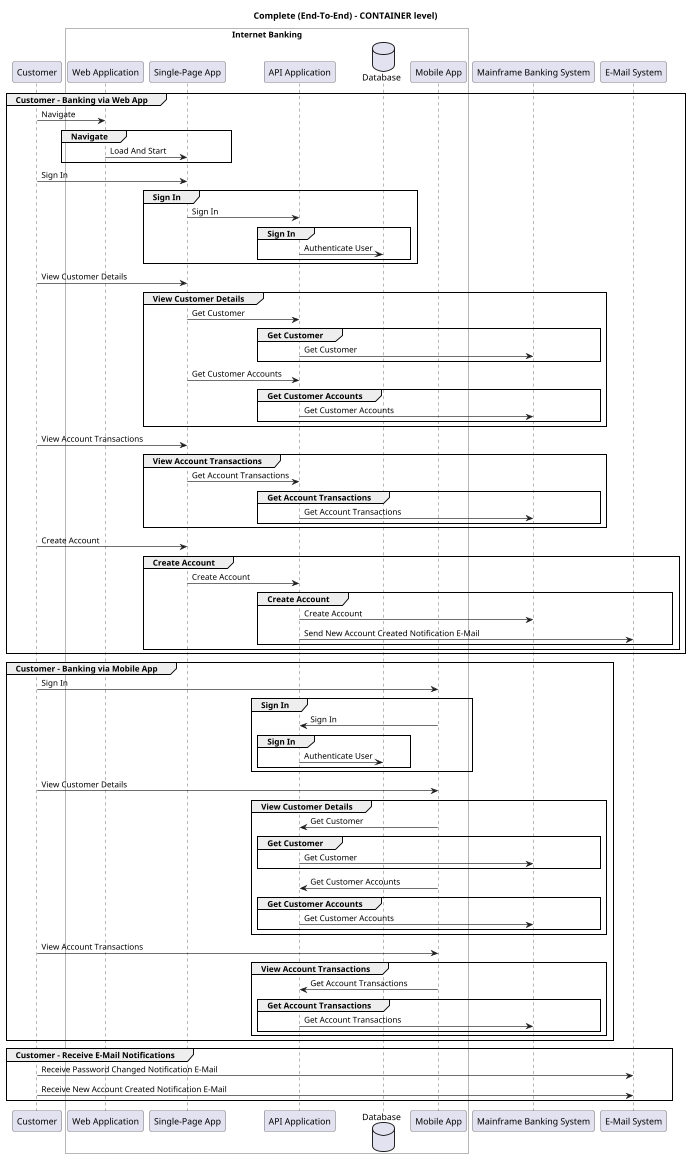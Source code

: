 @startuml
skinparam dpi 60

title Complete (End-To-End) - CONTAINER level)

participant "Customer" as BigBankPlc.Actors.Customer

box "Internet Banking" #White
    participant "Web Application" as BigBankPlc.SoftwareSystems.InternetBanking.Containers.WebApplication
    participant "Single-Page App" as BigBankPlc.SoftwareSystems.InternetBanking.Containers.SinglePageApp
    participant "API Application" as BigBankPlc.SoftwareSystems.InternetBanking.Containers.APIApplication
    database "Database" as BigBankPlc.SoftwareSystems.InternetBanking.Containers.Database
    participant "Mobile App" as BigBankPlc.SoftwareSystems.InternetBanking.Containers.MobileApp
end box

participant "Mainframe Banking System" as BigBankPlc.SoftwareSystems.MainframeBankingSystem
participant "E-Mail System" as BigBankPlc.SoftwareSystems.EMailSystem

group Customer - Banking via Web App
BigBankPlc.Actors.Customer -> BigBankPlc.SoftwareSystems.InternetBanking.Containers.WebApplication : Navigate
group Navigate
BigBankPlc.SoftwareSystems.InternetBanking.Containers.WebApplication -> BigBankPlc.SoftwareSystems.InternetBanking.Containers.SinglePageApp : Load And Start
end
BigBankPlc.Actors.Customer -> BigBankPlc.SoftwareSystems.InternetBanking.Containers.SinglePageApp : Sign In
group Sign In
BigBankPlc.SoftwareSystems.InternetBanking.Containers.SinglePageApp -> BigBankPlc.SoftwareSystems.InternetBanking.Containers.APIApplication : Sign In
group Sign In
BigBankPlc.SoftwareSystems.InternetBanking.Containers.APIApplication -> BigBankPlc.SoftwareSystems.InternetBanking.Containers.Database : Authenticate User
end
end
BigBankPlc.Actors.Customer -> BigBankPlc.SoftwareSystems.InternetBanking.Containers.SinglePageApp : View Customer Details
group View Customer Details
BigBankPlc.SoftwareSystems.InternetBanking.Containers.SinglePageApp -> BigBankPlc.SoftwareSystems.InternetBanking.Containers.APIApplication : Get Customer
group Get Customer
BigBankPlc.SoftwareSystems.InternetBanking.Containers.APIApplication -> BigBankPlc.SoftwareSystems.MainframeBankingSystem : Get Customer
end
BigBankPlc.SoftwareSystems.InternetBanking.Containers.SinglePageApp -> BigBankPlc.SoftwareSystems.InternetBanking.Containers.APIApplication : Get Customer Accounts
group Get Customer Accounts
BigBankPlc.SoftwareSystems.InternetBanking.Containers.APIApplication -> BigBankPlc.SoftwareSystems.MainframeBankingSystem : Get Customer Accounts
end
end
BigBankPlc.Actors.Customer -> BigBankPlc.SoftwareSystems.InternetBanking.Containers.SinglePageApp : View Account Transactions
group View Account Transactions
BigBankPlc.SoftwareSystems.InternetBanking.Containers.SinglePageApp -> BigBankPlc.SoftwareSystems.InternetBanking.Containers.APIApplication : Get Account Transactions
group Get Account Transactions
BigBankPlc.SoftwareSystems.InternetBanking.Containers.APIApplication -> BigBankPlc.SoftwareSystems.MainframeBankingSystem : Get Account Transactions
end
end
BigBankPlc.Actors.Customer -> BigBankPlc.SoftwareSystems.InternetBanking.Containers.SinglePageApp : Create Account
group Create Account
BigBankPlc.SoftwareSystems.InternetBanking.Containers.SinglePageApp -> BigBankPlc.SoftwareSystems.InternetBanking.Containers.APIApplication : Create Account
group Create Account
BigBankPlc.SoftwareSystems.InternetBanking.Containers.APIApplication -> BigBankPlc.SoftwareSystems.MainframeBankingSystem : Create Account
BigBankPlc.SoftwareSystems.InternetBanking.Containers.APIApplication -> BigBankPlc.SoftwareSystems.EMailSystem : Send New Account Created Notification E-Mail
end
end
end
group Customer - Banking via Mobile App
BigBankPlc.Actors.Customer -> BigBankPlc.SoftwareSystems.InternetBanking.Containers.MobileApp : Sign In
group Sign In
BigBankPlc.SoftwareSystems.InternetBanking.Containers.MobileApp -> BigBankPlc.SoftwareSystems.InternetBanking.Containers.APIApplication : Sign In
group Sign In
BigBankPlc.SoftwareSystems.InternetBanking.Containers.APIApplication -> BigBankPlc.SoftwareSystems.InternetBanking.Containers.Database : Authenticate User
end
end
BigBankPlc.Actors.Customer -> BigBankPlc.SoftwareSystems.InternetBanking.Containers.MobileApp : View Customer Details
group View Customer Details
BigBankPlc.SoftwareSystems.InternetBanking.Containers.MobileApp -> BigBankPlc.SoftwareSystems.InternetBanking.Containers.APIApplication : Get Customer
group Get Customer
BigBankPlc.SoftwareSystems.InternetBanking.Containers.APIApplication -> BigBankPlc.SoftwareSystems.MainframeBankingSystem : Get Customer
end
BigBankPlc.SoftwareSystems.InternetBanking.Containers.MobileApp -> BigBankPlc.SoftwareSystems.InternetBanking.Containers.APIApplication : Get Customer Accounts
group Get Customer Accounts
BigBankPlc.SoftwareSystems.InternetBanking.Containers.APIApplication -> BigBankPlc.SoftwareSystems.MainframeBankingSystem : Get Customer Accounts
end
end
BigBankPlc.Actors.Customer -> BigBankPlc.SoftwareSystems.InternetBanking.Containers.MobileApp : View Account Transactions
group View Account Transactions
BigBankPlc.SoftwareSystems.InternetBanking.Containers.MobileApp -> BigBankPlc.SoftwareSystems.InternetBanking.Containers.APIApplication : Get Account Transactions
group Get Account Transactions
BigBankPlc.SoftwareSystems.InternetBanking.Containers.APIApplication -> BigBankPlc.SoftwareSystems.MainframeBankingSystem : Get Account Transactions
end
end
end
group Customer - Receive E-Mail Notifications
BigBankPlc.Actors.Customer -> BigBankPlc.SoftwareSystems.EMailSystem : Receive Password Changed Notification E-Mail
BigBankPlc.Actors.Customer -> BigBankPlc.SoftwareSystems.EMailSystem : Receive New Account Created Notification E-Mail
end


@enduml
